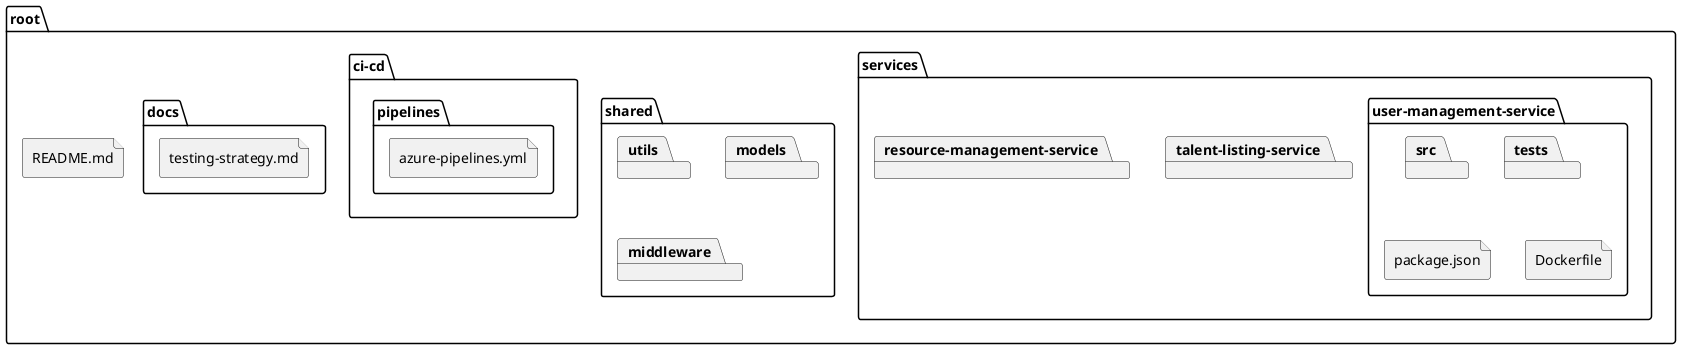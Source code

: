 @startuml project-structure-diagram
package "root" {
    package "services" {
        package "user-management-service" {
            package "src" 
            package "tests" 
            file "package.json"
            file "Dockerfile"
        }
        package "talent-listing-service" {
            package "src" 
            package "tests" 
            file "package.json"
            file "Dockerfile"
        }
        package "resource-management-service" {
            package "src" 
            package "tests" 
            file "package.json"
            file "Dockerfile"
        }
    }

    package "shared" {
        package "utils"
        package "models"
        package "middleware"
    }

    package "ci-cd" {
        package "pipelines" {
            file "azure-pipelines.yml"
        }
    }

    package "docs" {
        file "testing-strategy.md"
    }
    
    file "README.md"
}
@enduml